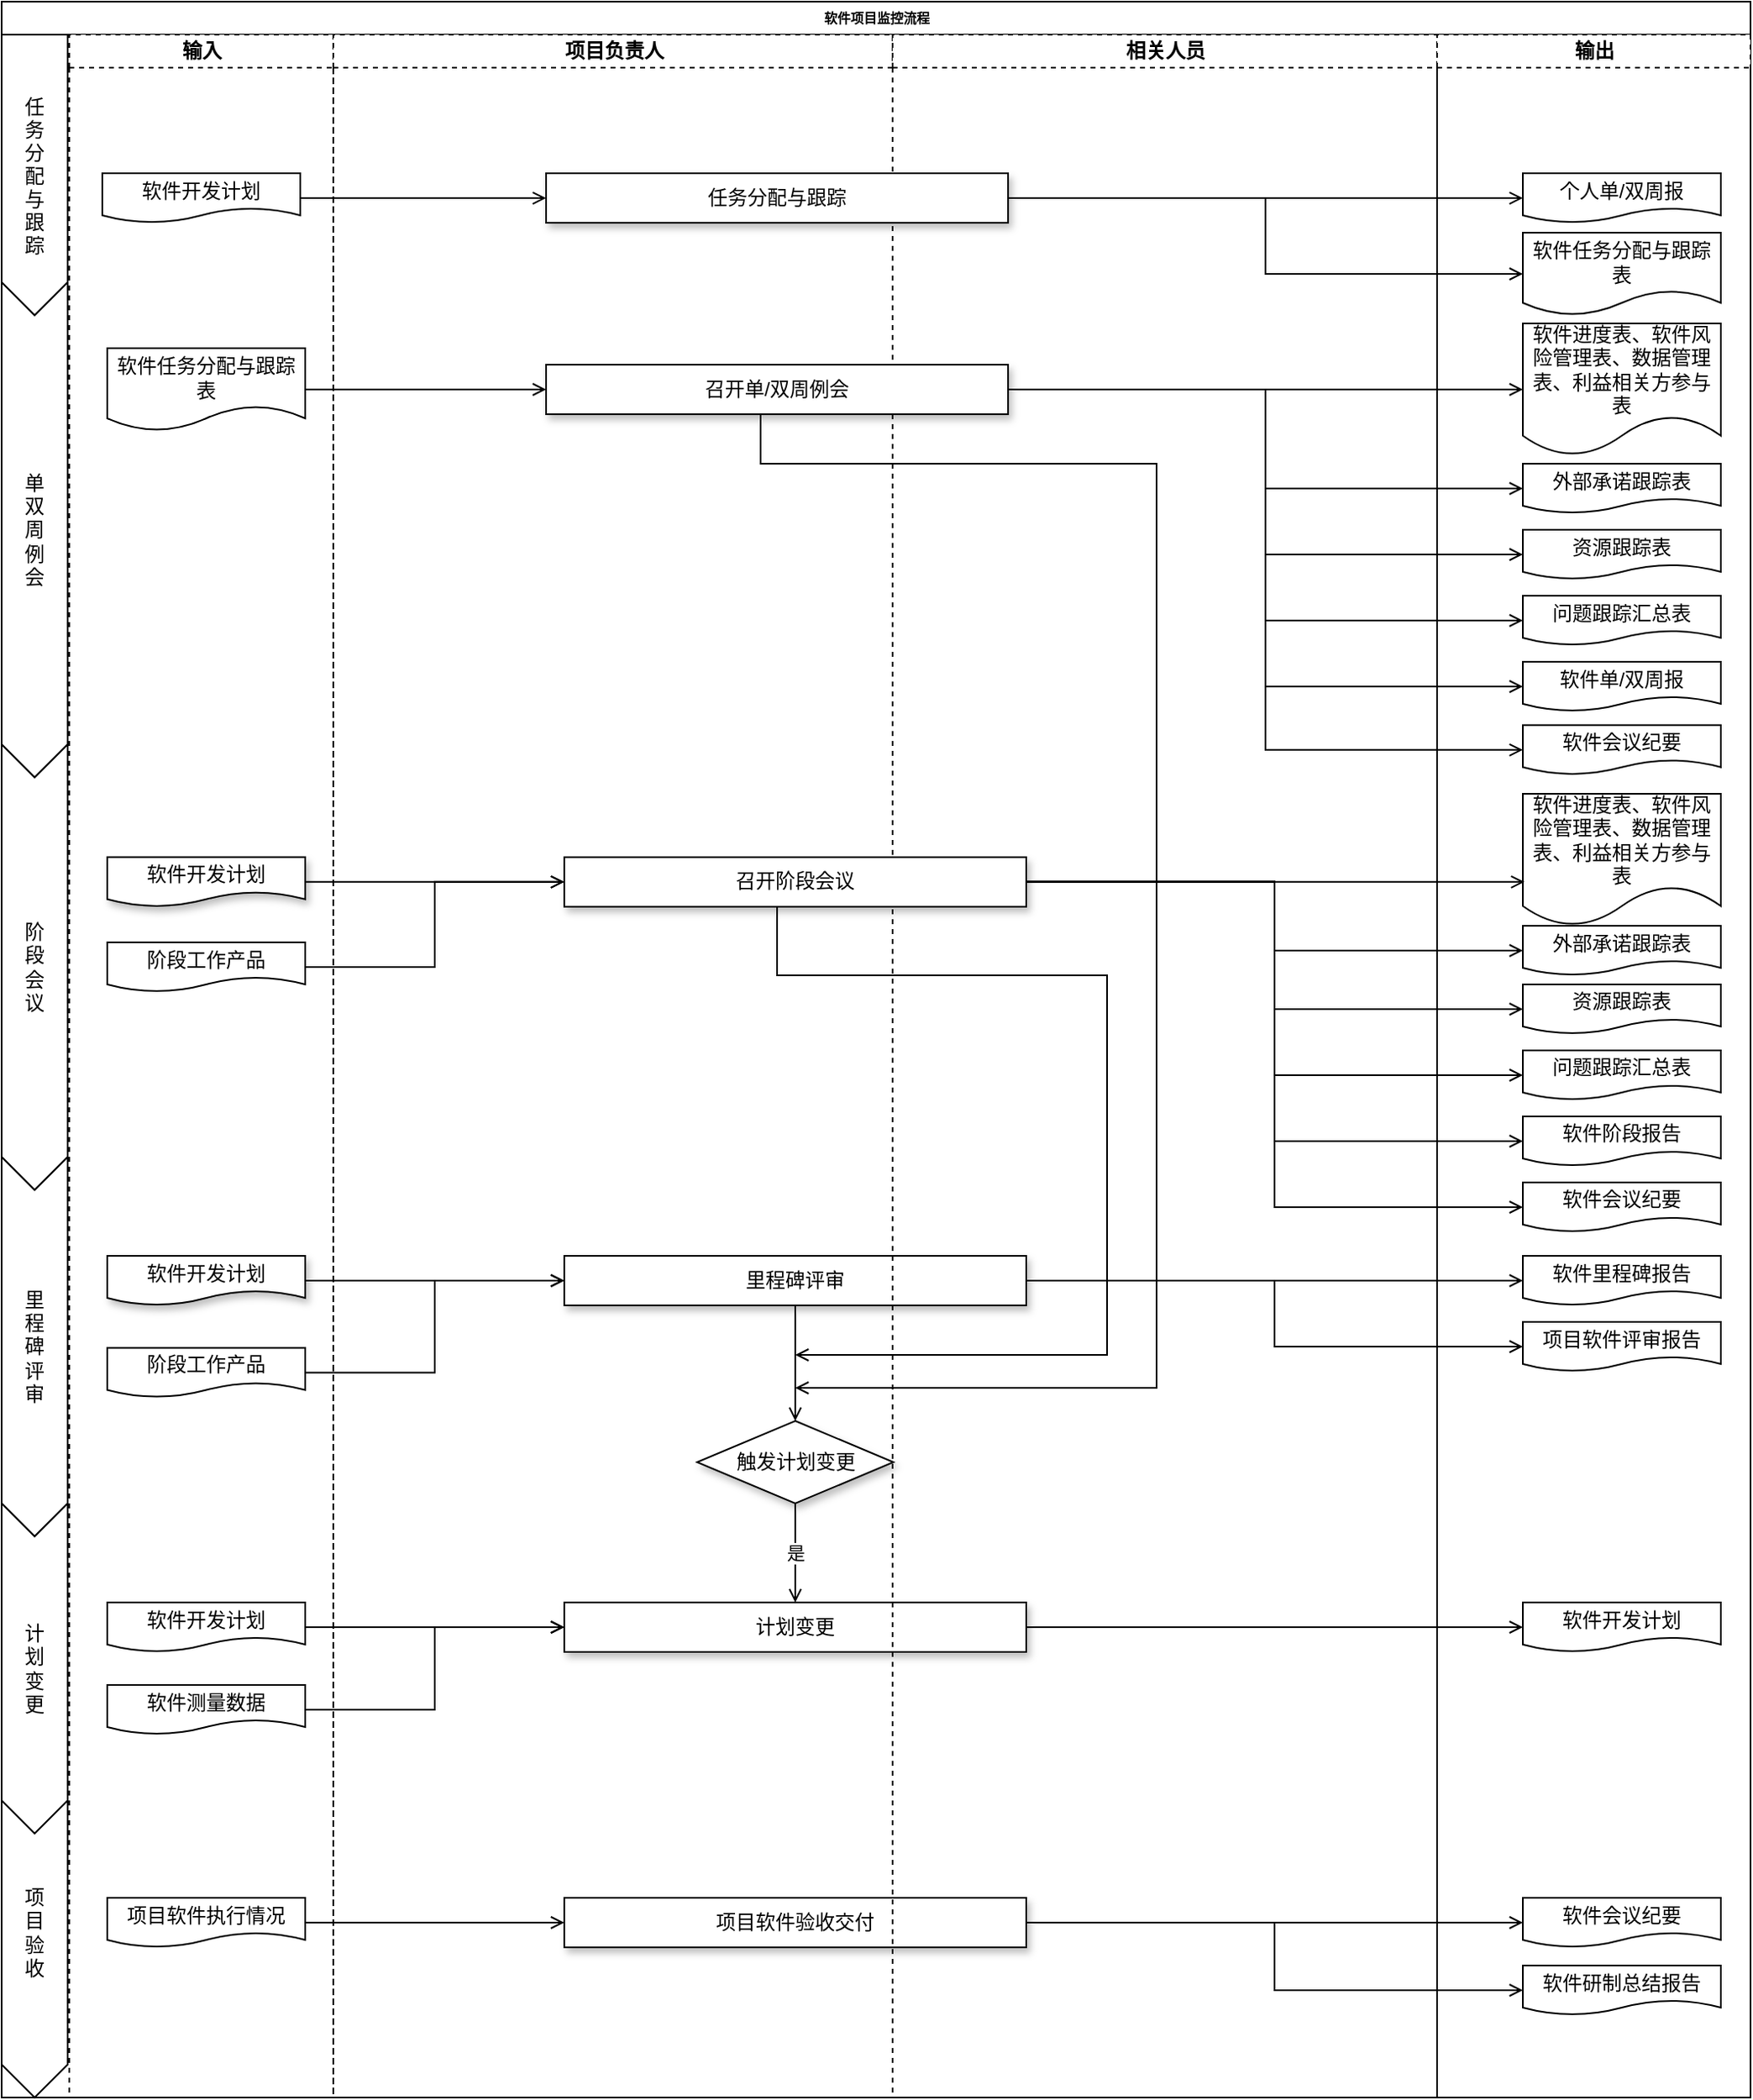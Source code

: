 <mxfile version="14.1.8" type="github">
  <diagram id="IR4asuVq5T5ESAC3tv7r" name="Page-1">
    <mxGraphModel dx="1944" dy="641" grid="1" gridSize="10" guides="1" tooltips="1" connect="1" arrows="1" fold="1" page="1" pageScale="1" pageWidth="827" pageHeight="1169" math="0" shadow="0">
      <root>
        <mxCell id="0" />
        <mxCell id="1" parent="0" />
        <mxCell id="tTE39naJRVfLkE7LkRGI-1" value="软件项目监控流程" style="swimlane;html=1;childLayout=stackLayout;startSize=20;rounded=0;shadow=0;labelBackgroundColor=none;strokeWidth=1;fontFamily=Verdana;fontSize=8;align=center;" parent="1" vertex="1">
          <mxGeometry x="-810" width="1060" height="1270" as="geometry">
            <mxRectangle x="20" y="940" width="60" height="20" as="alternateBounds" />
          </mxGeometry>
        </mxCell>
        <mxCell id="tTE39naJRVfLkE7LkRGI-2" value="" style="group" parent="tTE39naJRVfLkE7LkRGI-1" vertex="1" connectable="0">
          <mxGeometry y="20" width="41" height="1250" as="geometry" />
        </mxCell>
        <mxCell id="tTE39naJRVfLkE7LkRGI-3" value="里&lt;br&gt;程&lt;br&gt;碑&lt;br&gt;评&lt;br&gt;审" style="shape=step;perimeter=stepPerimeter;whiteSpace=wrap;html=1;fixedSize=1;size=20;direction=south;" parent="tTE39naJRVfLkE7LkRGI-2" vertex="1">
          <mxGeometry y="680" width="40" height="230" as="geometry" />
        </mxCell>
        <mxCell id="tTE39naJRVfLkE7LkRGI-4" value="阶&lt;br&gt;段&lt;br&gt;会&lt;br&gt;议" style="shape=step;perimeter=stepPerimeter;whiteSpace=wrap;html=1;fixedSize=1;size=20;direction=south;" parent="tTE39naJRVfLkE7LkRGI-2" vertex="1">
          <mxGeometry y="430" width="40" height="270" as="geometry" />
        </mxCell>
        <mxCell id="tTE39naJRVfLkE7LkRGI-5" value="单&lt;br&gt;双&lt;br&gt;周&lt;br&gt;例&lt;br&gt;会" style="shape=step;perimeter=stepPerimeter;whiteSpace=wrap;html=1;fixedSize=1;size=20;direction=south;" parent="tTE39naJRVfLkE7LkRGI-2" vertex="1">
          <mxGeometry y="150" width="40" height="300" as="geometry" />
        </mxCell>
        <mxCell id="tTE39naJRVfLkE7LkRGI-6" value="任&#xa;务&#xa;分&#xa;配&#xa;与&#xa;跟&#xa;踪" style="shape=offPageConnector;size=0.118;flipV=0;horizontal=1;" parent="tTE39naJRVfLkE7LkRGI-2" vertex="1">
          <mxGeometry width="40" height="170" as="geometry" />
        </mxCell>
        <mxCell id="tTE39naJRVfLkE7LkRGI-7" value="项&lt;br&gt;目&lt;br&gt;验&lt;br&gt;收" style="shape=step;perimeter=stepPerimeter;whiteSpace=wrap;html=1;fixedSize=1;size=20;direction=south;" parent="tTE39naJRVfLkE7LkRGI-2" vertex="1">
          <mxGeometry y="1050" width="40" height="200" as="geometry" />
        </mxCell>
        <mxCell id="tTE39naJRVfLkE7LkRGI-8" value="计&lt;br&gt;划&lt;br&gt;变&lt;br&gt;更" style="shape=step;perimeter=stepPerimeter;whiteSpace=wrap;html=1;fixedSize=1;size=20;direction=south;" parent="tTE39naJRVfLkE7LkRGI-2" vertex="1">
          <mxGeometry y="890" width="40" height="200" as="geometry" />
        </mxCell>
        <mxCell id="tTE39naJRVfLkE7LkRGI-9" value="输入" style="swimlane;html=1;startSize=20;dashed=1;" parent="tTE39naJRVfLkE7LkRGI-1" vertex="1">
          <mxGeometry x="41" y="20" width="160" height="1250" as="geometry" />
        </mxCell>
        <mxCell id="tTE39naJRVfLkE7LkRGI-10" value="阶段工作产品" style="shape=document;whiteSpace=wrap;html=1;boundedLbl=1;fontSize=12;" parent="tTE39naJRVfLkE7LkRGI-9" vertex="1">
          <mxGeometry x="23" y="550" width="120" height="30" as="geometry" />
        </mxCell>
        <mxCell id="tTE39naJRVfLkE7LkRGI-11" value="软件开发计划" style="shape=document;whiteSpace=wrap;html=1;boundedLbl=1;fontSize=12;" parent="tTE39naJRVfLkE7LkRGI-9" vertex="1">
          <mxGeometry x="20" y="84.01" width="120" height="30" as="geometry" />
        </mxCell>
        <mxCell id="tTE39naJRVfLkE7LkRGI-12" value="软件任务分配与跟踪表" style="shape=document;whiteSpace=wrap;html=1;boundedLbl=1;fontSize=12;" parent="tTE39naJRVfLkE7LkRGI-9" vertex="1">
          <mxGeometry x="23" y="190" width="120" height="50" as="geometry" />
        </mxCell>
        <mxCell id="tTE39naJRVfLkE7LkRGI-13" value="软件开发计划" style="shape=document;whiteSpace=wrap;html=1;boundedLbl=1;shadow=1;fontSize=12;" parent="tTE39naJRVfLkE7LkRGI-9" vertex="1">
          <mxGeometry x="23" y="740" width="120" height="30" as="geometry" />
        </mxCell>
        <mxCell id="tTE39naJRVfLkE7LkRGI-14" value="阶段工作产品" style="shape=document;whiteSpace=wrap;html=1;boundedLbl=1;fontSize=12;" parent="tTE39naJRVfLkE7LkRGI-9" vertex="1">
          <mxGeometry x="23" y="795.75" width="120" height="30" as="geometry" />
        </mxCell>
        <mxCell id="tTE39naJRVfLkE7LkRGI-15" value="项目软件执行情况" style="shape=document;whiteSpace=wrap;html=1;boundedLbl=1;fontSize=12;" parent="tTE39naJRVfLkE7LkRGI-9" vertex="1">
          <mxGeometry x="23" y="1129" width="120" height="30" as="geometry" />
        </mxCell>
        <mxCell id="tTE39naJRVfLkE7LkRGI-16" value="软件开发计划" style="shape=document;whiteSpace=wrap;html=1;boundedLbl=1;fontSize=12;" parent="tTE39naJRVfLkE7LkRGI-9" vertex="1">
          <mxGeometry x="23" y="950" width="120" height="30" as="geometry" />
        </mxCell>
        <mxCell id="tTE39naJRVfLkE7LkRGI-17" value="软件测量数据" style="shape=document;whiteSpace=wrap;html=1;boundedLbl=1;fontSize=12;" parent="tTE39naJRVfLkE7LkRGI-9" vertex="1">
          <mxGeometry x="23" y="1000" width="120" height="30" as="geometry" />
        </mxCell>
        <mxCell id="tTE39naJRVfLkE7LkRGI-18" value="项目负责人" style="swimlane;html=1;startSize=20;dashed=1;" parent="tTE39naJRVfLkE7LkRGI-1" vertex="1">
          <mxGeometry x="201" y="20" width="339" height="1250" as="geometry" />
        </mxCell>
        <mxCell id="tTE39naJRVfLkE7LkRGI-19" style="edgeStyle=orthogonalEdgeStyle;rounded=0;orthogonalLoop=1;jettySize=auto;html=1;entryX=0.5;entryY=0;entryDx=0;entryDy=0;endArrow=open;endFill=0;" parent="tTE39naJRVfLkE7LkRGI-18" source="tTE39naJRVfLkE7LkRGI-20" target="tTE39naJRVfLkE7LkRGI-34" edge="1">
          <mxGeometry relative="1" as="geometry" />
        </mxCell>
        <mxCell id="tTE39naJRVfLkE7LkRGI-20" value="里程碑评审" style="rounded=0;whiteSpace=wrap;html=1;shadow=1;fontSize=12;" parent="tTE39naJRVfLkE7LkRGI-18" vertex="1">
          <mxGeometry x="140" y="740" width="280" height="30" as="geometry" />
        </mxCell>
        <mxCell id="tTE39naJRVfLkE7LkRGI-21" value="项目软件验收交付" style="rounded=0;whiteSpace=wrap;html=1;shadow=1;fontSize=12;" parent="tTE39naJRVfLkE7LkRGI-18" vertex="1">
          <mxGeometry x="140" y="1129" width="280" height="30" as="geometry" />
        </mxCell>
        <mxCell id="tTE39naJRVfLkE7LkRGI-22" value="计划变更" style="rounded=0;whiteSpace=wrap;html=1;shadow=1;fontSize=12;" parent="tTE39naJRVfLkE7LkRGI-18" vertex="1">
          <mxGeometry x="140" y="950" width="280" height="30" as="geometry" />
        </mxCell>
        <mxCell id="tTE39naJRVfLkE7LkRGI-31" value="是" style="edgeStyle=orthogonalEdgeStyle;rounded=0;orthogonalLoop=1;jettySize=auto;html=1;entryX=0.5;entryY=0;entryDx=0;entryDy=0;endArrow=open;endFill=0;" parent="tTE39naJRVfLkE7LkRGI-18" source="tTE39naJRVfLkE7LkRGI-34" target="tTE39naJRVfLkE7LkRGI-22" edge="1">
          <mxGeometry relative="1" as="geometry" />
        </mxCell>
        <mxCell id="tTE39naJRVfLkE7LkRGI-34" value="触发计划变更" style="rhombus;whiteSpace=wrap;html=1;shadow=1;fontSize=12;" parent="tTE39naJRVfLkE7LkRGI-18" vertex="1">
          <mxGeometry x="220.5" y="840" width="119" height="50" as="geometry" />
        </mxCell>
        <mxCell id="tTE39naJRVfLkE7LkRGI-61" style="edgeStyle=orthogonalEdgeStyle;rounded=0;orthogonalLoop=1;jettySize=auto;html=1;entryX=0;entryY=0.5;entryDx=0;entryDy=0;endArrow=open;endFill=0;" parent="tTE39naJRVfLkE7LkRGI-1" source="tTE39naJRVfLkE7LkRGI-16" target="tTE39naJRVfLkE7LkRGI-22" edge="1">
          <mxGeometry relative="1" as="geometry" />
        </mxCell>
        <mxCell id="tTE39naJRVfLkE7LkRGI-62" style="edgeStyle=orthogonalEdgeStyle;rounded=0;orthogonalLoop=1;jettySize=auto;html=1;entryX=0;entryY=0.5;entryDx=0;entryDy=0;endArrow=open;endFill=0;" parent="tTE39naJRVfLkE7LkRGI-1" source="tTE39naJRVfLkE7LkRGI-17" target="tTE39naJRVfLkE7LkRGI-22" edge="1">
          <mxGeometry relative="1" as="geometry" />
        </mxCell>
        <mxCell id="tTE39naJRVfLkE7LkRGI-69" style="edgeStyle=orthogonalEdgeStyle;rounded=0;orthogonalLoop=1;jettySize=auto;html=1;entryX=0;entryY=0.5;entryDx=0;entryDy=0;endArrow=open;endFill=0;" parent="tTE39naJRVfLkE7LkRGI-1" source="tTE39naJRVfLkE7LkRGI-22" target="tTE39naJRVfLkE7LkRGI-55" edge="1">
          <mxGeometry relative="1" as="geometry" />
        </mxCell>
        <mxCell id="tTE39naJRVfLkE7LkRGI-39" value="相关人员" style="swimlane;html=1;startSize=20;dashed=1;" parent="tTE39naJRVfLkE7LkRGI-1" vertex="1">
          <mxGeometry x="540" y="20" width="330" height="1250" as="geometry" />
        </mxCell>
        <mxCell id="tTE39naJRVfLkE7LkRGI-40" value="输出" style="swimlane;html=1;startSize=20;dashed=1;" parent="tTE39naJRVfLkE7LkRGI-1" vertex="1">
          <mxGeometry x="870" y="20" width="190" height="1250" as="geometry" />
        </mxCell>
        <mxCell id="tTE39naJRVfLkE7LkRGI-41" value="个人单/双周报" style="shape=document;whiteSpace=wrap;html=1;boundedLbl=1;fontSize=12;" parent="tTE39naJRVfLkE7LkRGI-40" vertex="1">
          <mxGeometry x="52" y="84.01" width="120" height="30" as="geometry" />
        </mxCell>
        <mxCell id="tTE39naJRVfLkE7LkRGI-43" value="软件任务分配与跟踪表" style="shape=document;whiteSpace=wrap;html=1;boundedLbl=1;fontSize=12;" parent="tTE39naJRVfLkE7LkRGI-40" vertex="1">
          <mxGeometry x="52" y="120" width="120" height="50" as="geometry" />
        </mxCell>
        <mxCell id="tTE39naJRVfLkE7LkRGI-44" value="软件进度表、软件风险管理表、数据管理表、利益相关方参与表" style="shape=document;whiteSpace=wrap;html=1;boundedLbl=1;fontSize=12;" parent="tTE39naJRVfLkE7LkRGI-40" vertex="1">
          <mxGeometry x="52" y="175" width="120" height="80" as="geometry" />
        </mxCell>
        <mxCell id="tTE39naJRVfLkE7LkRGI-45" value="外部承诺跟踪表" style="shape=document;whiteSpace=wrap;html=1;boundedLbl=1;fontSize=12;" parent="tTE39naJRVfLkE7LkRGI-40" vertex="1">
          <mxGeometry x="52" y="260" width="120" height="30" as="geometry" />
        </mxCell>
        <mxCell id="tTE39naJRVfLkE7LkRGI-46" value="资源跟踪表" style="shape=document;whiteSpace=wrap;html=1;boundedLbl=1;fontSize=12;" parent="tTE39naJRVfLkE7LkRGI-40" vertex="1">
          <mxGeometry x="52" y="300" width="120" height="30" as="geometry" />
        </mxCell>
        <mxCell id="tTE39naJRVfLkE7LkRGI-47" value="问题跟踪汇总表" style="shape=document;whiteSpace=wrap;html=1;boundedLbl=1;fontSize=12;" parent="tTE39naJRVfLkE7LkRGI-40" vertex="1">
          <mxGeometry x="52" y="340" width="120" height="30" as="geometry" />
        </mxCell>
        <mxCell id="tTE39naJRVfLkE7LkRGI-48" value="软件单/双周报" style="shape=document;whiteSpace=wrap;html=1;boundedLbl=1;fontSize=12;" parent="tTE39naJRVfLkE7LkRGI-40" vertex="1">
          <mxGeometry x="52" y="380" width="120" height="30" as="geometry" />
        </mxCell>
        <mxCell id="tTE39naJRVfLkE7LkRGI-49" value="软件会议纪要" style="shape=document;whiteSpace=wrap;html=1;boundedLbl=1;fontSize=12;" parent="tTE39naJRVfLkE7LkRGI-40" vertex="1">
          <mxGeometry x="52" y="418.41" width="120" height="30" as="geometry" />
        </mxCell>
        <mxCell id="tTE39naJRVfLkE7LkRGI-50" value="外部承诺跟踪表" style="shape=document;whiteSpace=wrap;html=1;boundedLbl=1;fontSize=12;" parent="tTE39naJRVfLkE7LkRGI-40" vertex="1">
          <mxGeometry x="52" y="540" width="120" height="30" as="geometry" />
        </mxCell>
        <mxCell id="tTE39naJRVfLkE7LkRGI-51" value="资源跟踪表" style="shape=document;whiteSpace=wrap;html=1;boundedLbl=1;fontSize=12;" parent="tTE39naJRVfLkE7LkRGI-40" vertex="1">
          <mxGeometry x="52" y="575.5" width="120" height="30" as="geometry" />
        </mxCell>
        <mxCell id="tTE39naJRVfLkE7LkRGI-52" value="问题跟踪汇总表" style="shape=document;whiteSpace=wrap;html=1;boundedLbl=1;fontSize=12;" parent="tTE39naJRVfLkE7LkRGI-40" vertex="1">
          <mxGeometry x="52" y="615.5" width="120" height="30" as="geometry" />
        </mxCell>
        <mxCell id="tTE39naJRVfLkE7LkRGI-53" value="软件会议纪要" style="shape=document;whiteSpace=wrap;html=1;boundedLbl=1;fontSize=12;" parent="tTE39naJRVfLkE7LkRGI-40" vertex="1">
          <mxGeometry x="52" y="695.5" width="120" height="30" as="geometry" />
        </mxCell>
        <mxCell id="tTE39naJRVfLkE7LkRGI-54" value="软件阶段报告" style="shape=document;whiteSpace=wrap;html=1;boundedLbl=1;fontSize=12;" parent="tTE39naJRVfLkE7LkRGI-40" vertex="1">
          <mxGeometry x="52" y="655.5" width="120" height="30" as="geometry" />
        </mxCell>
        <mxCell id="tTE39naJRVfLkE7LkRGI-55" value="软件开发计划" style="shape=document;whiteSpace=wrap;html=1;boundedLbl=1;fontSize=12;" parent="tTE39naJRVfLkE7LkRGI-40" vertex="1">
          <mxGeometry x="52" y="950" width="120" height="30" as="geometry" />
        </mxCell>
        <mxCell id="tTE39naJRVfLkE7LkRGI-56" value="软件里程碑报告" style="shape=document;whiteSpace=wrap;html=1;boundedLbl=1;fontSize=12;" parent="tTE39naJRVfLkE7LkRGI-40" vertex="1">
          <mxGeometry x="52" y="740" width="120" height="30" as="geometry" />
        </mxCell>
        <mxCell id="tTE39naJRVfLkE7LkRGI-57" value="项目软件评审报告" style="shape=document;whiteSpace=wrap;html=1;boundedLbl=1;fontSize=12;" parent="tTE39naJRVfLkE7LkRGI-40" vertex="1">
          <mxGeometry x="52" y="780" width="120" height="30" as="geometry" />
        </mxCell>
        <mxCell id="tTE39naJRVfLkE7LkRGI-58" value="软件会议纪要" style="shape=document;whiteSpace=wrap;html=1;boundedLbl=1;fontSize=12;" parent="tTE39naJRVfLkE7LkRGI-40" vertex="1">
          <mxGeometry x="52" y="1129" width="120" height="30" as="geometry" />
        </mxCell>
        <mxCell id="tTE39naJRVfLkE7LkRGI-59" value="软件研制总结报告" style="shape=document;whiteSpace=wrap;html=1;boundedLbl=1;fontSize=12;" parent="tTE39naJRVfLkE7LkRGI-40" vertex="1">
          <mxGeometry x="52" y="1170" width="120" height="30" as="geometry" />
        </mxCell>
        <mxCell id="BZmxdHq4kIAw4J9CjNZi-1" value="软件进度表、软件风险管理表、数据管理表、利益相关方参与表" style="shape=document;whiteSpace=wrap;html=1;boundedLbl=1;fontSize=12;" vertex="1" parent="tTE39naJRVfLkE7LkRGI-40">
          <mxGeometry x="52" y="460" width="120" height="80" as="geometry" />
        </mxCell>
        <mxCell id="tTE39naJRVfLkE7LkRGI-60" style="edgeStyle=orthogonalEdgeStyle;rounded=0;orthogonalLoop=1;jettySize=auto;html=1;entryX=0;entryY=0.5;entryDx=0;entryDy=0;endArrow=open;endFill=0;" parent="tTE39naJRVfLkE7LkRGI-1" source="tTE39naJRVfLkE7LkRGI-15" target="tTE39naJRVfLkE7LkRGI-21" edge="1">
          <mxGeometry relative="1" as="geometry" />
        </mxCell>
        <mxCell id="tTE39naJRVfLkE7LkRGI-63" style="edgeStyle=orthogonalEdgeStyle;rounded=0;orthogonalLoop=1;jettySize=auto;html=1;entryX=0;entryY=0.5;entryDx=0;entryDy=0;endArrow=open;endFill=0;" parent="tTE39naJRVfLkE7LkRGI-1" source="tTE39naJRVfLkE7LkRGI-13" target="tTE39naJRVfLkE7LkRGI-20" edge="1">
          <mxGeometry relative="1" as="geometry" />
        </mxCell>
        <mxCell id="tTE39naJRVfLkE7LkRGI-64" style="edgeStyle=orthogonalEdgeStyle;rounded=0;orthogonalLoop=1;jettySize=auto;html=1;entryX=0;entryY=0.5;entryDx=0;entryDy=0;endArrow=open;endFill=0;" parent="tTE39naJRVfLkE7LkRGI-1" source="tTE39naJRVfLkE7LkRGI-14" target="tTE39naJRVfLkE7LkRGI-20" edge="1">
          <mxGeometry relative="1" as="geometry" />
        </mxCell>
        <mxCell id="tTE39naJRVfLkE7LkRGI-65" style="edgeStyle=orthogonalEdgeStyle;rounded=0;orthogonalLoop=1;jettySize=auto;html=1;entryX=0;entryY=0.5;entryDx=0;entryDy=0;endArrow=open;endFill=0;" parent="tTE39naJRVfLkE7LkRGI-1" source="tTE39naJRVfLkE7LkRGI-20" target="tTE39naJRVfLkE7LkRGI-56" edge="1">
          <mxGeometry relative="1" as="geometry" />
        </mxCell>
        <mxCell id="tTE39naJRVfLkE7LkRGI-66" style="edgeStyle=orthogonalEdgeStyle;rounded=0;orthogonalLoop=1;jettySize=auto;html=1;entryX=0;entryY=0.5;entryDx=0;entryDy=0;endArrow=open;endFill=0;" parent="tTE39naJRVfLkE7LkRGI-1" source="tTE39naJRVfLkE7LkRGI-20" target="tTE39naJRVfLkE7LkRGI-57" edge="1">
          <mxGeometry relative="1" as="geometry" />
        </mxCell>
        <mxCell id="tTE39naJRVfLkE7LkRGI-67" style="edgeStyle=orthogonalEdgeStyle;rounded=0;orthogonalLoop=1;jettySize=auto;html=1;entryX=0;entryY=0.5;entryDx=0;entryDy=0;endArrow=open;endFill=0;" parent="tTE39naJRVfLkE7LkRGI-1" source="tTE39naJRVfLkE7LkRGI-21" target="tTE39naJRVfLkE7LkRGI-58" edge="1">
          <mxGeometry relative="1" as="geometry" />
        </mxCell>
        <mxCell id="tTE39naJRVfLkE7LkRGI-68" style="edgeStyle=orthogonalEdgeStyle;rounded=0;orthogonalLoop=1;jettySize=auto;html=1;entryX=0;entryY=0.5;entryDx=0;entryDy=0;endArrow=open;endFill=0;" parent="tTE39naJRVfLkE7LkRGI-1" source="tTE39naJRVfLkE7LkRGI-21" target="tTE39naJRVfLkE7LkRGI-59" edge="1">
          <mxGeometry relative="1" as="geometry" />
        </mxCell>
        <mxCell id="tTE39naJRVfLkE7LkRGI-70" style="edgeStyle=orthogonalEdgeStyle;rounded=0;orthogonalLoop=1;jettySize=auto;html=1;entryX=0;entryY=0.5;entryDx=0;entryDy=0;endArrow=open;endFill=0;" parent="1" source="tTE39naJRVfLkE7LkRGI-71" target="tTE39naJRVfLkE7LkRGI-83" edge="1">
          <mxGeometry relative="1" as="geometry" />
        </mxCell>
        <mxCell id="tTE39naJRVfLkE7LkRGI-71" value="软件开发计划" style="shape=document;whiteSpace=wrap;html=1;boundedLbl=1;shadow=1;fontSize=12;" parent="1" vertex="1">
          <mxGeometry x="-746" y="518.41" width="120" height="30" as="geometry" />
        </mxCell>
        <mxCell id="tTE39naJRVfLkE7LkRGI-72" style="edgeStyle=elbowEdgeStyle;rounded=0;orthogonalLoop=1;jettySize=auto;html=1;endArrow=open;endFill=0;" parent="1" source="tTE39naJRVfLkE7LkRGI-75" target="tTE39naJRVfLkE7LkRGI-41" edge="1">
          <mxGeometry relative="1" as="geometry" />
        </mxCell>
        <mxCell id="tTE39naJRVfLkE7LkRGI-73" style="edgeStyle=orthogonalEdgeStyle;rounded=0;orthogonalLoop=1;jettySize=auto;html=1;entryX=0;entryY=0.5;entryDx=0;entryDy=0;endArrow=open;endFill=0;" parent="1" source="tTE39naJRVfLkE7LkRGI-75" target="tTE39naJRVfLkE7LkRGI-43" edge="1">
          <mxGeometry relative="1" as="geometry" />
        </mxCell>
        <mxCell id="tTE39naJRVfLkE7LkRGI-75" value="任务分配与跟踪" style="rounded=0;whiteSpace=wrap;html=1;shadow=1;fontSize=12;" parent="1" vertex="1">
          <mxGeometry x="-480" y="104.01" width="280" height="30" as="geometry" />
        </mxCell>
        <mxCell id="tTE39naJRVfLkE7LkRGI-76" style="edgeStyle=orthogonalEdgeStyle;rounded=0;orthogonalLoop=1;jettySize=auto;html=1;entryX=0;entryY=0.5;entryDx=0;entryDy=0;endArrow=open;endFill=0;" parent="1" source="tTE39naJRVfLkE7LkRGI-83" edge="1">
          <mxGeometry relative="1" as="geometry">
            <mxPoint x="113" y="533.41" as="targetPoint" />
          </mxGeometry>
        </mxCell>
        <mxCell id="tTE39naJRVfLkE7LkRGI-77" style="edgeStyle=orthogonalEdgeStyle;rounded=0;orthogonalLoop=1;jettySize=auto;html=1;entryX=0;entryY=0.5;entryDx=0;entryDy=0;endArrow=open;endFill=0;" parent="1" source="tTE39naJRVfLkE7LkRGI-83" target="tTE39naJRVfLkE7LkRGI-50" edge="1">
          <mxGeometry relative="1" as="geometry" />
        </mxCell>
        <mxCell id="tTE39naJRVfLkE7LkRGI-78" style="edgeStyle=orthogonalEdgeStyle;rounded=0;orthogonalLoop=1;jettySize=auto;html=1;entryX=0;entryY=0.5;entryDx=0;entryDy=0;endArrow=open;endFill=0;" parent="1" source="tTE39naJRVfLkE7LkRGI-83" target="tTE39naJRVfLkE7LkRGI-51" edge="1">
          <mxGeometry relative="1" as="geometry" />
        </mxCell>
        <mxCell id="tTE39naJRVfLkE7LkRGI-79" style="edgeStyle=orthogonalEdgeStyle;rounded=0;orthogonalLoop=1;jettySize=auto;html=1;entryX=0;entryY=0.5;entryDx=0;entryDy=0;endArrow=open;endFill=0;" parent="1" source="tTE39naJRVfLkE7LkRGI-83" target="tTE39naJRVfLkE7LkRGI-52" edge="1">
          <mxGeometry relative="1" as="geometry" />
        </mxCell>
        <mxCell id="tTE39naJRVfLkE7LkRGI-80" style="edgeStyle=orthogonalEdgeStyle;rounded=0;orthogonalLoop=1;jettySize=auto;html=1;entryX=0;entryY=0.5;entryDx=0;entryDy=0;endArrow=open;endFill=0;" parent="1" source="tTE39naJRVfLkE7LkRGI-83" target="tTE39naJRVfLkE7LkRGI-54" edge="1">
          <mxGeometry relative="1" as="geometry" />
        </mxCell>
        <mxCell id="tTE39naJRVfLkE7LkRGI-81" style="edgeStyle=orthogonalEdgeStyle;rounded=0;orthogonalLoop=1;jettySize=auto;html=1;entryX=0;entryY=0.5;entryDx=0;entryDy=0;endArrow=open;endFill=0;" parent="1" source="tTE39naJRVfLkE7LkRGI-83" target="tTE39naJRVfLkE7LkRGI-53" edge="1">
          <mxGeometry relative="1" as="geometry" />
        </mxCell>
        <mxCell id="tTE39naJRVfLkE7LkRGI-82" style="edgeStyle=orthogonalEdgeStyle;rounded=0;orthogonalLoop=1;jettySize=auto;html=1;endArrow=open;endFill=0;" parent="1" source="tTE39naJRVfLkE7LkRGI-83" edge="1">
          <mxGeometry relative="1" as="geometry">
            <mxPoint x="-329" y="820" as="targetPoint" />
            <Array as="points">
              <mxPoint x="-340" y="590" />
              <mxPoint x="-140" y="590" />
              <mxPoint x="-140" y="820" />
              <mxPoint x="-329" y="820" />
            </Array>
          </mxGeometry>
        </mxCell>
        <mxCell id="tTE39naJRVfLkE7LkRGI-83" value="召开阶段会议" style="rounded=0;whiteSpace=wrap;html=1;shadow=1;fontSize=12;" parent="1" vertex="1">
          <mxGeometry x="-469" y="518.41" width="280" height="30" as="geometry" />
        </mxCell>
        <mxCell id="tTE39naJRVfLkE7LkRGI-84" style="edgeStyle=orthogonalEdgeStyle;rounded=0;orthogonalLoop=1;jettySize=auto;html=1;entryX=0;entryY=0.5;entryDx=0;entryDy=0;endArrow=open;endFill=0;" parent="1" source="tTE39naJRVfLkE7LkRGI-91" target="tTE39naJRVfLkE7LkRGI-44" edge="1">
          <mxGeometry relative="1" as="geometry" />
        </mxCell>
        <mxCell id="tTE39naJRVfLkE7LkRGI-85" style="edgeStyle=orthogonalEdgeStyle;rounded=0;orthogonalLoop=1;jettySize=auto;html=1;entryX=0;entryY=0.5;entryDx=0;entryDy=0;endArrow=open;endFill=0;" parent="1" source="tTE39naJRVfLkE7LkRGI-91" target="tTE39naJRVfLkE7LkRGI-45" edge="1">
          <mxGeometry relative="1" as="geometry" />
        </mxCell>
        <mxCell id="tTE39naJRVfLkE7LkRGI-86" style="edgeStyle=orthogonalEdgeStyle;rounded=0;orthogonalLoop=1;jettySize=auto;html=1;entryX=0;entryY=0.5;entryDx=0;entryDy=0;endArrow=open;endFill=0;" parent="1" source="tTE39naJRVfLkE7LkRGI-91" target="tTE39naJRVfLkE7LkRGI-46" edge="1">
          <mxGeometry relative="1" as="geometry" />
        </mxCell>
        <mxCell id="tTE39naJRVfLkE7LkRGI-87" style="edgeStyle=orthogonalEdgeStyle;rounded=0;orthogonalLoop=1;jettySize=auto;html=1;entryX=0;entryY=0.5;entryDx=0;entryDy=0;endArrow=open;endFill=0;" parent="1" source="tTE39naJRVfLkE7LkRGI-91" target="tTE39naJRVfLkE7LkRGI-47" edge="1">
          <mxGeometry relative="1" as="geometry" />
        </mxCell>
        <mxCell id="tTE39naJRVfLkE7LkRGI-88" style="edgeStyle=orthogonalEdgeStyle;rounded=0;orthogonalLoop=1;jettySize=auto;html=1;entryX=0;entryY=0.5;entryDx=0;entryDy=0;endArrow=open;endFill=0;" parent="1" source="tTE39naJRVfLkE7LkRGI-91" target="tTE39naJRVfLkE7LkRGI-48" edge="1">
          <mxGeometry relative="1" as="geometry" />
        </mxCell>
        <mxCell id="tTE39naJRVfLkE7LkRGI-89" style="edgeStyle=orthogonalEdgeStyle;rounded=0;orthogonalLoop=1;jettySize=auto;html=1;endArrow=open;endFill=0;" parent="1" source="tTE39naJRVfLkE7LkRGI-91" edge="1">
          <mxGeometry relative="1" as="geometry">
            <mxPoint x="-329" y="840" as="targetPoint" />
            <Array as="points">
              <mxPoint x="-350" y="280" />
              <mxPoint x="-110" y="280" />
              <mxPoint x="-110" y="840" />
              <mxPoint x="-329" y="840" />
            </Array>
          </mxGeometry>
        </mxCell>
        <mxCell id="tTE39naJRVfLkE7LkRGI-90" style="edgeStyle=orthogonalEdgeStyle;rounded=0;orthogonalLoop=1;jettySize=auto;html=1;entryX=0;entryY=0.5;entryDx=0;entryDy=0;endArrow=open;endFill=0;" parent="1" source="tTE39naJRVfLkE7LkRGI-91" target="tTE39naJRVfLkE7LkRGI-49" edge="1">
          <mxGeometry relative="1" as="geometry" />
        </mxCell>
        <mxCell id="tTE39naJRVfLkE7LkRGI-91" value="召开单/双周例会" style="rounded=0;whiteSpace=wrap;html=1;shadow=1;fontSize=12;" parent="1" vertex="1">
          <mxGeometry x="-480" y="220" width="280" height="30" as="geometry" />
        </mxCell>
        <mxCell id="tTE39naJRVfLkE7LkRGI-92" style="edgeStyle=orthogonalEdgeStyle;rounded=0;orthogonalLoop=1;jettySize=auto;html=1;entryX=0;entryY=0.5;entryDx=0;entryDy=0;endArrow=open;endFill=0;" parent="1" source="tTE39naJRVfLkE7LkRGI-11" target="tTE39naJRVfLkE7LkRGI-75" edge="1">
          <mxGeometry relative="1" as="geometry" />
        </mxCell>
        <mxCell id="tTE39naJRVfLkE7LkRGI-93" style="edgeStyle=orthogonalEdgeStyle;rounded=0;orthogonalLoop=1;jettySize=auto;html=1;entryX=0;entryY=0.5;entryDx=0;entryDy=0;endArrow=open;endFill=0;" parent="1" source="tTE39naJRVfLkE7LkRGI-12" target="tTE39naJRVfLkE7LkRGI-91" edge="1">
          <mxGeometry relative="1" as="geometry" />
        </mxCell>
        <mxCell id="tTE39naJRVfLkE7LkRGI-94" style="edgeStyle=orthogonalEdgeStyle;rounded=0;orthogonalLoop=1;jettySize=auto;html=1;entryX=0;entryY=0.5;entryDx=0;entryDy=0;endArrow=open;endFill=0;" parent="1" source="tTE39naJRVfLkE7LkRGI-10" target="tTE39naJRVfLkE7LkRGI-83" edge="1">
          <mxGeometry relative="1" as="geometry" />
        </mxCell>
      </root>
    </mxGraphModel>
  </diagram>
</mxfile>
